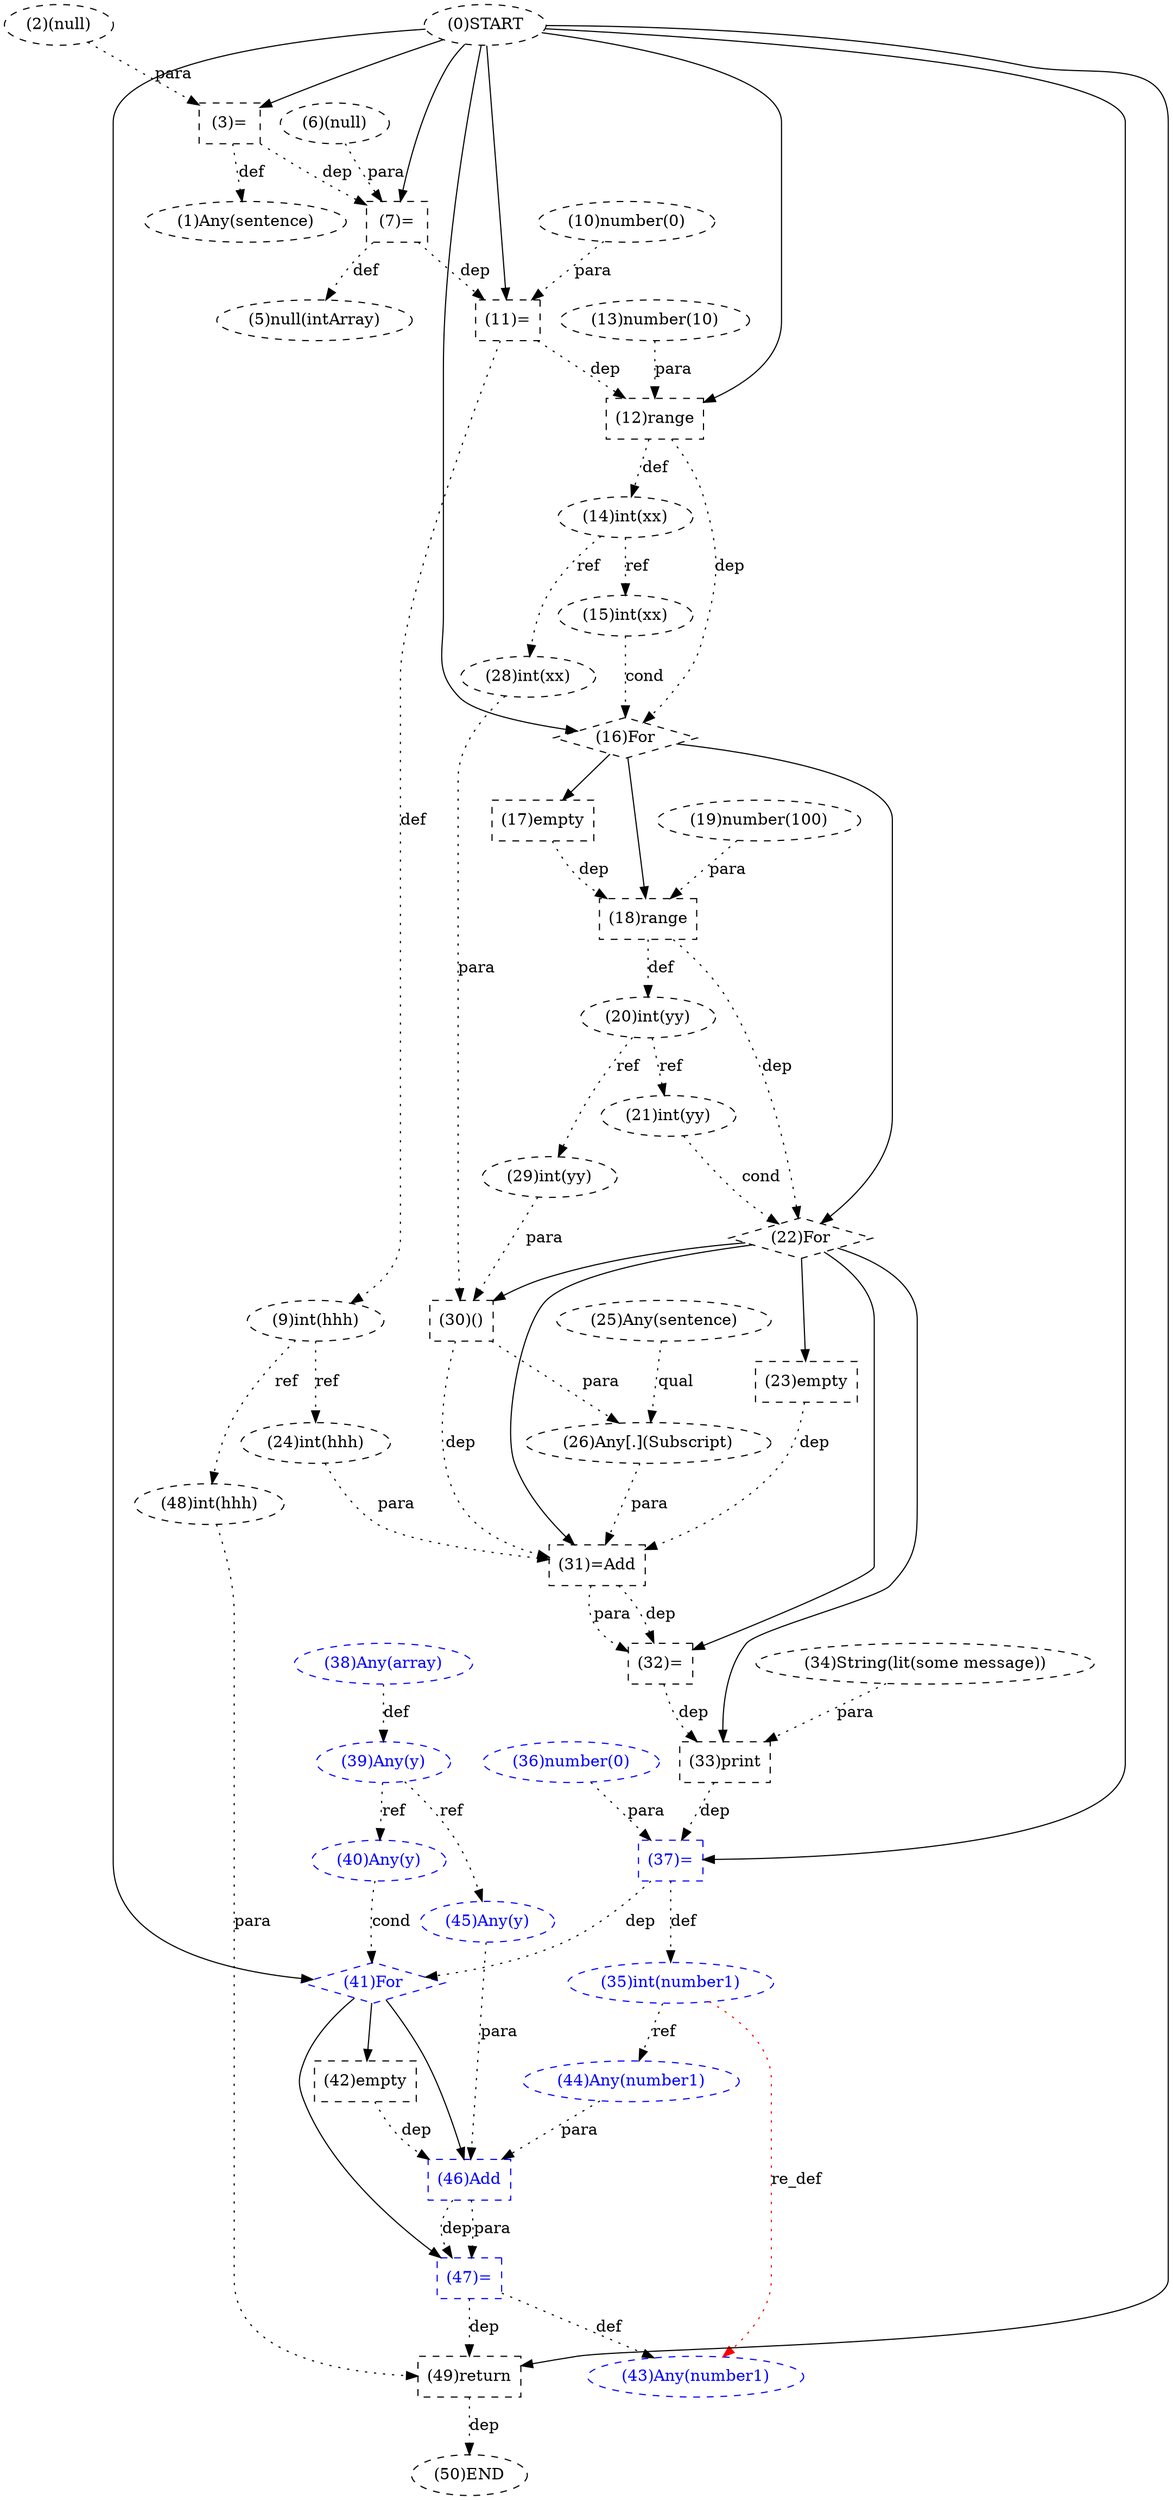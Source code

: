 digraph G {
1 [label="(15)int(xx)" shape=ellipse style=dashed]
2 [label="(34)String(lit(some message))" shape=ellipse style=dashed]
3 [label="(40)Any(y)" shape=ellipse style=dashed color=blue fontcolor=blue]
4 [label="(50)END" style=dashed]
5 [label="(21)int(yy)" shape=ellipse style=dashed]
6 [label="(33)print" shape=box style=dashed]
7 [label="(28)int(xx)" shape=ellipse style=dashed]
8 [label="(36)number(0)" shape=ellipse style=dashed color=blue fontcolor=blue]
9 [label="(24)int(hhh)" shape=ellipse style=dashed]
10 [label="(45)Any(y)" shape=ellipse style=dashed color=blue fontcolor=blue]
11 [label="(41)For" shape=diamond style=dashed color=blue fontcolor=blue]
12 [label="(14)int(xx)" shape=ellipse style=dashed]
13 [label="(9)int(hhh)" shape=ellipse style=dashed]
14 [label="(32)=" shape=box style=dashed]
15 [label="(49)return" shape=box style=dashed]
16 [label="(31)=Add" shape=box style=dashed]
17 [label="(7)=" shape=box style=dashed]
18 [label="(19)number(100)" shape=ellipse style=dashed]
19 [label="(35)int(number1)" shape=ellipse style=dashed color=blue fontcolor=blue]
20 [label="(42)empty" shape=box style=dashed]
21 [label="(25)Any(sentence)" shape=ellipse style=dashed]
22 [label="(37)=" shape=box style=dashed color=blue fontcolor=blue]
23 [label="(0)START" style=dashed]
24 [label="(2)(null)" shape=ellipse style=dashed]
25 [label="(1)Any(sentence)" shape=ellipse style=dashed]
26 [label="(26)Any[.](Subscript)" shape=ellipse style=dashed]
27 [label="(10)number(0)" shape=ellipse style=dashed]
28 [label="(17)empty" shape=box style=dashed]
29 [label="(48)int(hhh)" shape=ellipse style=dashed]
30 [label="(47)=" shape=box style=dashed color=blue fontcolor=blue]
31 [label="(43)Any(number1)" shape=ellipse style=dashed color=blue fontcolor=blue]
32 [label="(12)range" shape=box style=dashed]
33 [label="(22)For" shape=diamond style=dashed]
34 [label="(46)Add" shape=box style=dashed color=blue fontcolor=blue]
35 [label="(16)For" shape=diamond style=dashed]
36 [label="(18)range" shape=box style=dashed]
37 [label="(5)null(intArray)" shape=ellipse style=dashed]
38 [label="(30)()" shape=box style=dashed]
39 [label="(38)Any(array)" shape=ellipse style=dashed color=blue fontcolor=blue]
40 [label="(13)number(10)" shape=ellipse style=dashed]
41 [label="(39)Any(y)" shape=ellipse style=dashed color=blue fontcolor=blue]
42 [label="(20)int(yy)" shape=ellipse style=dashed]
43 [label="(44)Any(number1)" shape=ellipse style=dashed color=blue fontcolor=blue]
44 [label="(6)(null)" shape=ellipse style=dashed]
45 [label="(23)empty" shape=box style=dashed]
46 [label="(3)=" shape=box style=dashed]
47 [label="(11)=" shape=box style=dashed]
48 [label="(29)int(yy)" shape=ellipse style=dashed]
12 -> 1 [label="ref" style=dotted];
41 -> 3 [label="ref" style=dotted];
15 -> 4 [label="dep" style=dotted];
42 -> 5 [label="ref" style=dotted];
33 -> 6 [label="" style=solid];
2 -> 6 [label="para" style=dotted];
14 -> 6 [label="dep" style=dotted];
12 -> 7 [label="ref" style=dotted];
13 -> 9 [label="ref" style=dotted];
41 -> 10 [label="ref" style=dotted];
23 -> 11 [label="" style=solid];
3 -> 11 [label="cond" style=dotted];
22 -> 11 [label="dep" style=dotted];
32 -> 12 [label="def" style=dotted];
47 -> 13 [label="def" style=dotted];
33 -> 14 [label="" style=solid];
16 -> 14 [label="dep" style=dotted];
16 -> 14 [label="para" style=dotted];
23 -> 15 [label="" style=solid];
29 -> 15 [label="para" style=dotted];
30 -> 15 [label="dep" style=dotted];
33 -> 16 [label="" style=solid];
9 -> 16 [label="para" style=dotted];
38 -> 16 [label="dep" style=dotted];
26 -> 16 [label="para" style=dotted];
45 -> 16 [label="dep" style=dotted];
23 -> 17 [label="" style=solid];
44 -> 17 [label="para" style=dotted];
46 -> 17 [label="dep" style=dotted];
22 -> 19 [label="def" style=dotted];
11 -> 20 [label="" style=solid];
23 -> 22 [label="" style=solid];
8 -> 22 [label="para" style=dotted];
6 -> 22 [label="dep" style=dotted];
46 -> 25 [label="def" style=dotted];
21 -> 26 [label="qual" style=dotted];
38 -> 26 [label="para" style=dotted];
35 -> 28 [label="" style=solid];
13 -> 29 [label="ref" style=dotted];
11 -> 30 [label="" style=solid];
34 -> 30 [label="dep" style=dotted];
34 -> 30 [label="para" style=dotted];
30 -> 31 [label="def" style=dotted];
19 -> 31 [label="re_def" style=dotted color=red];
23 -> 32 [label="" style=solid];
40 -> 32 [label="para" style=dotted];
47 -> 32 [label="dep" style=dotted];
35 -> 33 [label="" style=solid];
36 -> 33 [label="dep" style=dotted];
5 -> 33 [label="cond" style=dotted];
11 -> 34 [label="" style=solid];
43 -> 34 [label="para" style=dotted];
10 -> 34 [label="para" style=dotted];
20 -> 34 [label="dep" style=dotted];
23 -> 35 [label="" style=solid];
32 -> 35 [label="dep" style=dotted];
1 -> 35 [label="cond" style=dotted];
35 -> 36 [label="" style=solid];
18 -> 36 [label="para" style=dotted];
28 -> 36 [label="dep" style=dotted];
17 -> 37 [label="def" style=dotted];
33 -> 38 [label="" style=solid];
7 -> 38 [label="para" style=dotted];
48 -> 38 [label="para" style=dotted];
39 -> 41 [label="def" style=dotted];
36 -> 42 [label="def" style=dotted];
19 -> 43 [label="ref" style=dotted];
33 -> 45 [label="" style=solid];
23 -> 46 [label="" style=solid];
24 -> 46 [label="para" style=dotted];
23 -> 47 [label="" style=solid];
27 -> 47 [label="para" style=dotted];
17 -> 47 [label="dep" style=dotted];
42 -> 48 [label="ref" style=dotted];
}